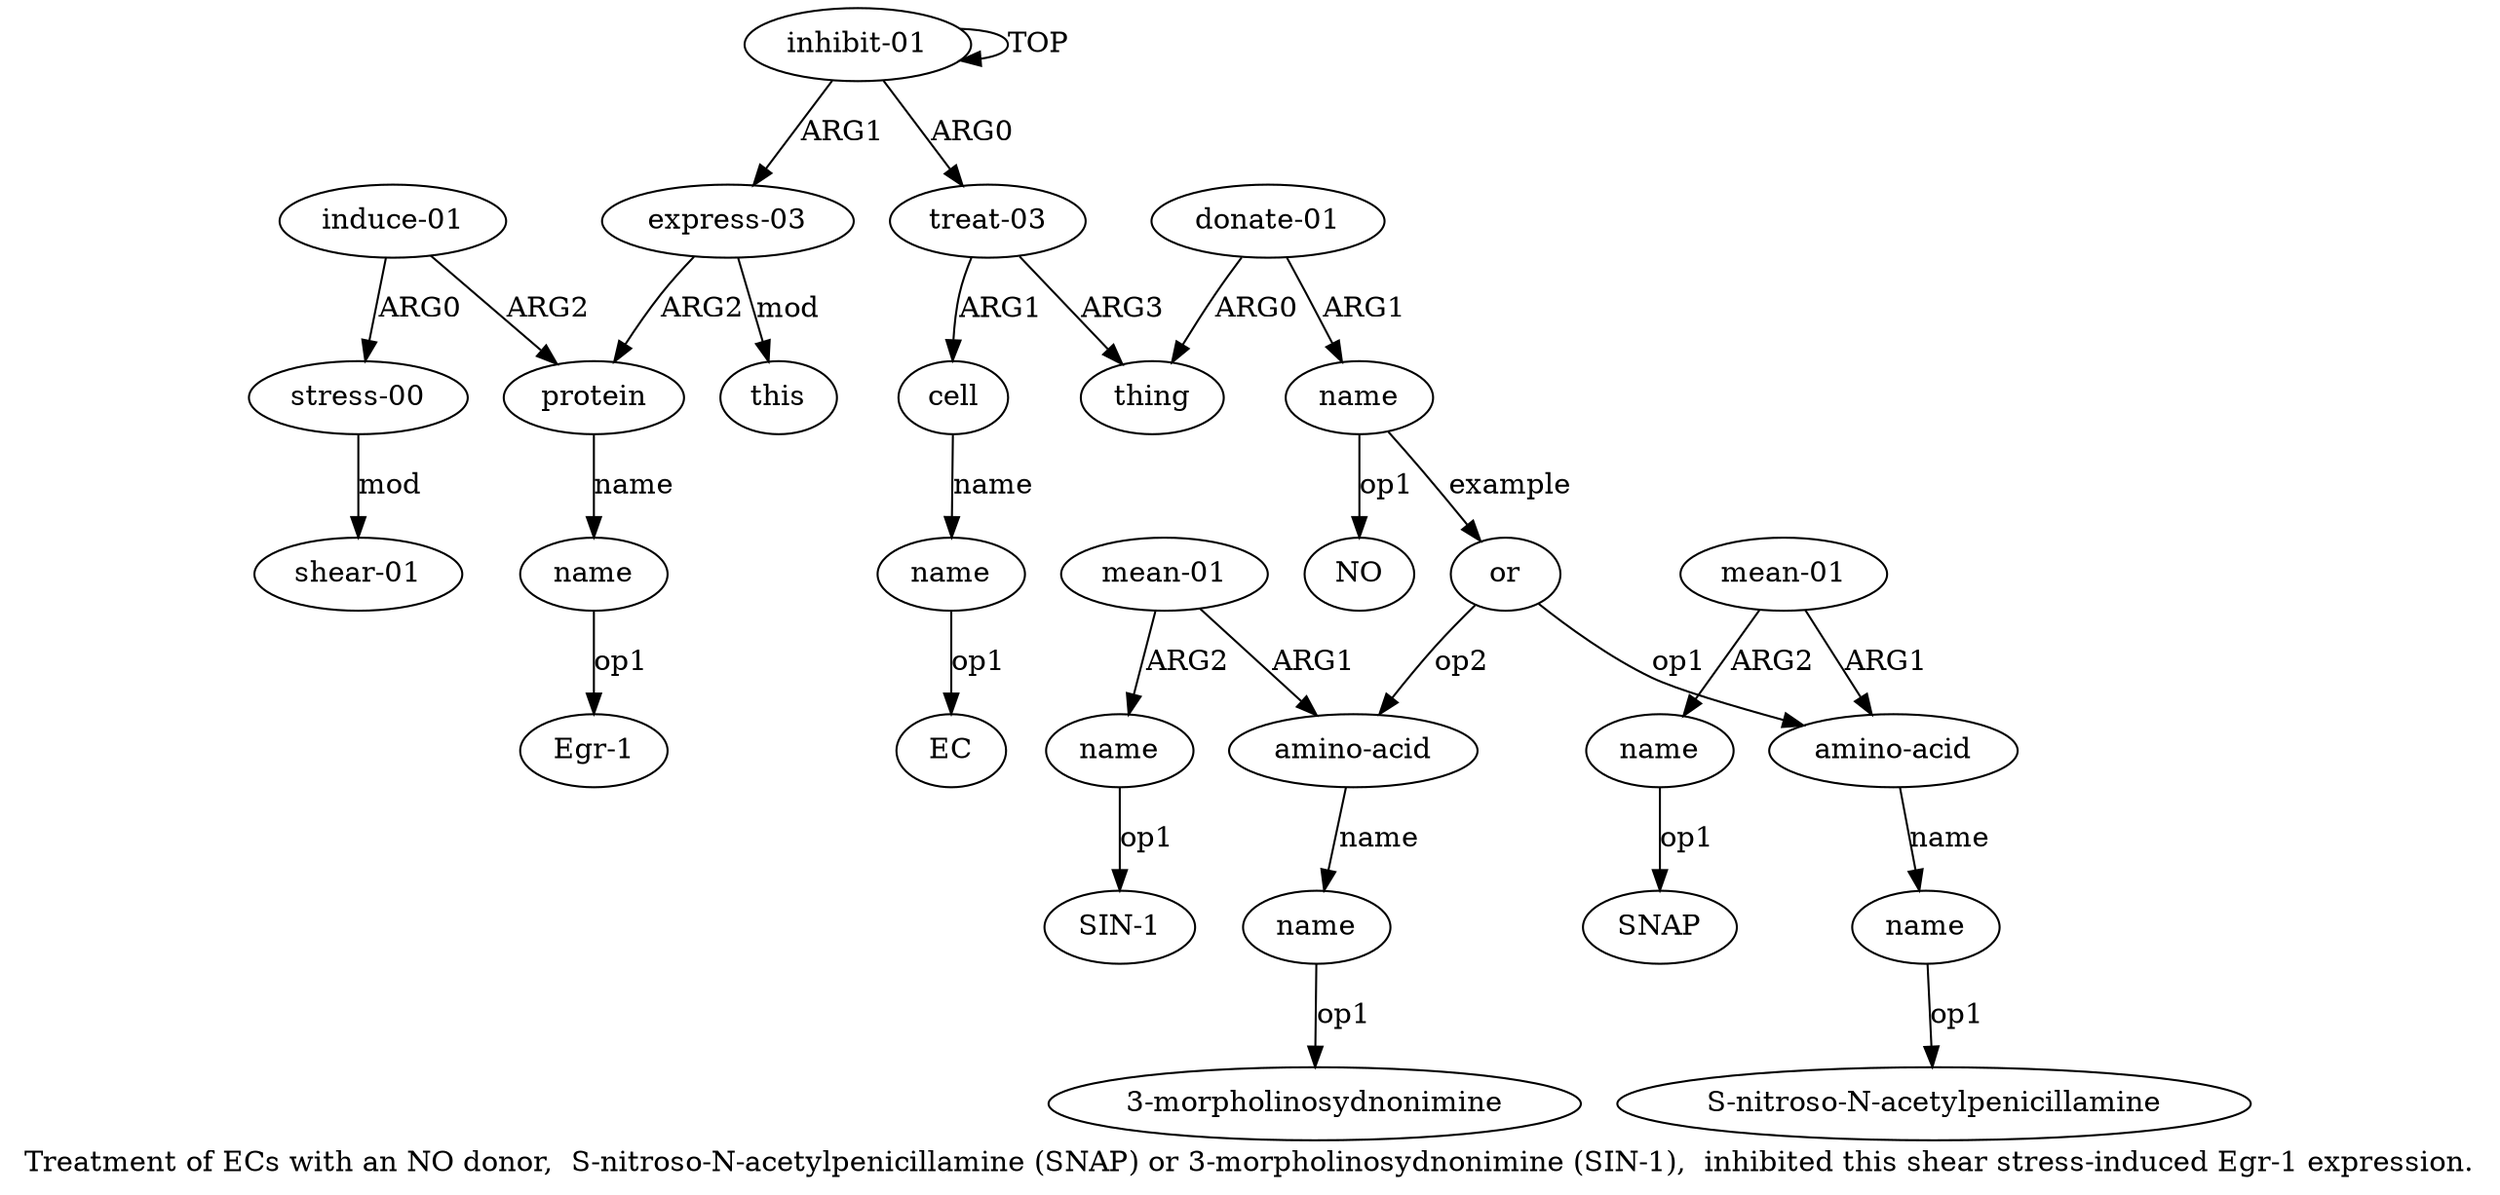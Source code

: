 digraph  {
	graph [label="Treatment of ECs with an NO donor,  S-nitroso-N-acetylpenicillamine (SNAP) or 3-morpholinosydnonimine (SIN-1),  inhibited this shear \
stress-induced Egr-1 expression."];
	node [label="\N"];
	a20	 [color=black,
		gold_ind=20,
		gold_label="stress-00",
		label="stress-00",
		test_ind=20,
		test_label="stress-00"];
	a21	 [color=black,
		gold_ind=21,
		gold_label="shear-01",
		label="shear-01",
		test_ind=21,
		test_label="shear-01"];
	a20 -> a21 [key=0,
	color=black,
	gold_label=mod,
	label=mod,
	test_label=mod];
a22 [color=black,
	gold_ind=22,
	gold_label=this,
	label=this,
	test_ind=22,
	test_label=this];
"a15 SIN-1" [color=black,
	gold_ind=-1,
	gold_label="SIN-1",
	label="SIN-1",
	test_ind=-1,
	test_label="SIN-1"];
"a3 EC" [color=black,
	gold_ind=-1,
	gold_label=EC,
	label=EC,
	test_ind=-1,
	test_label=EC];
"a18 Egr-1" [color=black,
	gold_ind=-1,
	gold_label="Egr-1",
	label="Egr-1",
	test_ind=-1,
	test_label="Egr-1"];
a15 [color=black,
	gold_ind=15,
	gold_label=name,
	label=name,
	test_ind=15,
	test_label=name];
a15 -> "a15 SIN-1" [key=0,
color=black,
gold_label=op1,
label=op1,
test_label=op1];
a14 [color=black,
gold_ind=14,
gold_label="mean-01",
label="mean-01",
test_ind=14,
test_label="mean-01"];
a14 -> a15 [key=0,
color=black,
gold_label=ARG2,
label=ARG2,
test_label=ARG2];
a12 [color=black,
gold_ind=12,
gold_label="amino-acid",
label="amino-acid",
test_ind=12,
test_label="amino-acid"];
a14 -> a12 [key=0,
color=black,
gold_label=ARG1,
label=ARG1,
test_label=ARG1];
a17 [color=black,
gold_ind=17,
gold_label=protein,
label=protein,
test_ind=17,
test_label=protein];
a18 [color=black,
gold_ind=18,
gold_label=name,
label=name,
test_ind=18,
test_label=name];
a17 -> a18 [key=0,
color=black,
gold_label=name,
label=name,
test_label=name];
a16 [color=black,
gold_ind=16,
gold_label="express-03",
label="express-03",
test_ind=16,
test_label="express-03"];
a16 -> a22 [key=0,
color=black,
gold_label=mod,
label=mod,
test_label=mod];
a16 -> a17 [key=0,
color=black,
gold_label=ARG2,
label=ARG2,
test_label=ARG2];
a11 [color=black,
gold_ind=11,
gold_label=name,
label=name,
test_ind=11,
test_label=name];
"a11 SNAP" [color=black,
gold_ind=-1,
gold_label=SNAP,
label=SNAP,
test_ind=-1,
test_label=SNAP];
a11 -> "a11 SNAP" [key=0,
color=black,
gold_label=op1,
label=op1,
test_label=op1];
a10 [color=black,
gold_ind=10,
gold_label="mean-01",
label="mean-01",
test_ind=10,
test_label="mean-01"];
a10 -> a11 [key=0,
color=black,
gold_label=ARG2,
label=ARG2,
test_label=ARG2];
a8 [color=black,
gold_ind=8,
gold_label="amino-acid",
label="amino-acid",
test_ind=8,
test_label="amino-acid"];
a10 -> a8 [key=0,
color=black,
gold_label=ARG1,
label=ARG1,
test_label=ARG1];
a13 [color=black,
gold_ind=13,
gold_label=name,
label=name,
test_ind=13,
test_label=name];
"a13 3-morpholinosydnonimine" [color=black,
gold_ind=-1,
gold_label="3-morpholinosydnonimine",
label="3-morpholinosydnonimine",
test_ind=-1,
test_label="3-morpholinosydnonimine"];
a13 -> "a13 3-morpholinosydnonimine" [key=0,
color=black,
gold_label=op1,
label=op1,
test_label=op1];
a12 -> a13 [key=0,
color=black,
gold_label=name,
label=name,
test_label=name];
"a9 S-nitroso-N-acetylpenicillamine" [color=black,
gold_ind=-1,
gold_label="S-nitroso-N-acetylpenicillamine",
label="S-nitroso-N-acetylpenicillamine",
test_ind=-1,
test_label="S-nitroso-N-acetylpenicillamine"];
a19 [color=black,
gold_ind=19,
gold_label="induce-01",
label="induce-01",
test_ind=19,
test_label="induce-01"];
a19 -> a20 [key=0,
color=black,
gold_label=ARG0,
label=ARG0,
test_label=ARG0];
a19 -> a17 [key=0,
color=black,
gold_label=ARG2,
label=ARG2,
test_label=ARG2];
a18 -> "a18 Egr-1" [key=0,
color=black,
gold_label=op1,
label=op1,
test_label=op1];
a1 [color=black,
gold_ind=1,
gold_label="treat-03",
label="treat-03",
test_ind=1,
test_label="treat-03"];
a2 [color=black,
gold_ind=2,
gold_label=cell,
label=cell,
test_ind=2,
test_label=cell];
a1 -> a2 [key=0,
color=black,
gold_label=ARG1,
label=ARG1,
test_label=ARG1];
a4 [color=black,
gold_ind=4,
gold_label=thing,
label=thing,
test_ind=4,
test_label=thing];
a1 -> a4 [key=0,
color=black,
gold_label=ARG3,
label=ARG3,
test_label=ARG3];
a0 [color=black,
gold_ind=0,
gold_label="inhibit-01",
label="inhibit-01",
test_ind=0,
test_label="inhibit-01"];
a0 -> a16 [key=0,
color=black,
gold_label=ARG1,
label=ARG1,
test_label=ARG1];
a0 -> a1 [key=0,
color=black,
gold_label=ARG0,
label=ARG0,
test_label=ARG0];
a0 -> a0 [key=0,
color=black,
gold_label=TOP,
label=TOP,
test_label=TOP];
a3 [color=black,
gold_ind=3,
gold_label=name,
label=name,
test_ind=3,
test_label=name];
a3 -> "a3 EC" [key=0,
color=black,
gold_label=op1,
label=op1,
test_label=op1];
a2 -> a3 [key=0,
color=black,
gold_label=name,
label=name,
test_label=name];
a5 [color=black,
gold_ind=5,
gold_label="donate-01",
label="donate-01",
test_ind=5,
test_label="donate-01"];
a5 -> a4 [key=0,
color=black,
gold_label=ARG0,
label=ARG0,
test_label=ARG0];
a6 [color=black,
gold_ind=6,
gold_label=name,
label=name,
test_ind=6,
test_label=name];
a5 -> a6 [key=0,
color=black,
gold_label=ARG1,
label=ARG1,
test_label=ARG1];
a7 [color=black,
gold_ind=7,
gold_label=or,
label=or,
test_ind=7,
test_label=or];
a7 -> a12 [key=0,
color=black,
gold_label=op2,
label=op2,
test_label=op2];
a7 -> a8 [key=0,
color=black,
gold_label=op1,
label=op1,
test_label=op1];
a6 -> a7 [key=0,
color=black,
gold_label=example,
label=example,
test_label=example];
"a6 NO" [color=black,
gold_ind=-1,
gold_label=NO,
label=NO,
test_ind=-1,
test_label=NO];
a6 -> "a6 NO" [key=0,
color=black,
gold_label=op1,
label=op1,
test_label=op1];
a9 [color=black,
gold_ind=9,
gold_label=name,
label=name,
test_ind=9,
test_label=name];
a9 -> "a9 S-nitroso-N-acetylpenicillamine" [key=0,
color=black,
gold_label=op1,
label=op1,
test_label=op1];
a8 -> a9 [key=0,
color=black,
gold_label=name,
label=name,
test_label=name];
}
